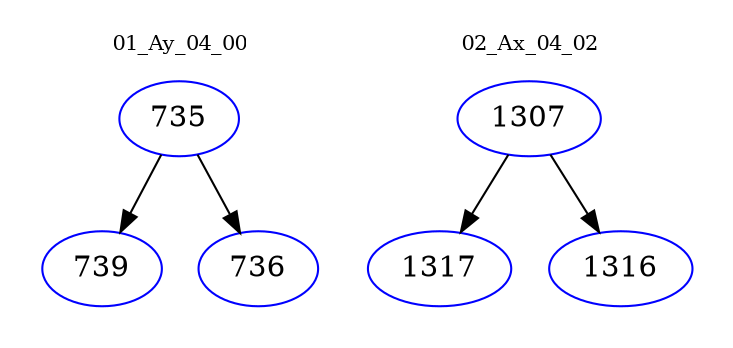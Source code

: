 digraph{
subgraph cluster_0 {
color = white
label = "01_Ay_04_00";
fontsize=10;
T0_735 [label="735", color="blue"]
T0_735 -> T0_739 [color="black"]
T0_739 [label="739", color="blue"]
T0_735 -> T0_736 [color="black"]
T0_736 [label="736", color="blue"]
}
subgraph cluster_1 {
color = white
label = "02_Ax_04_02";
fontsize=10;
T1_1307 [label="1307", color="blue"]
T1_1307 -> T1_1317 [color="black"]
T1_1317 [label="1317", color="blue"]
T1_1307 -> T1_1316 [color="black"]
T1_1316 [label="1316", color="blue"]
}
}
